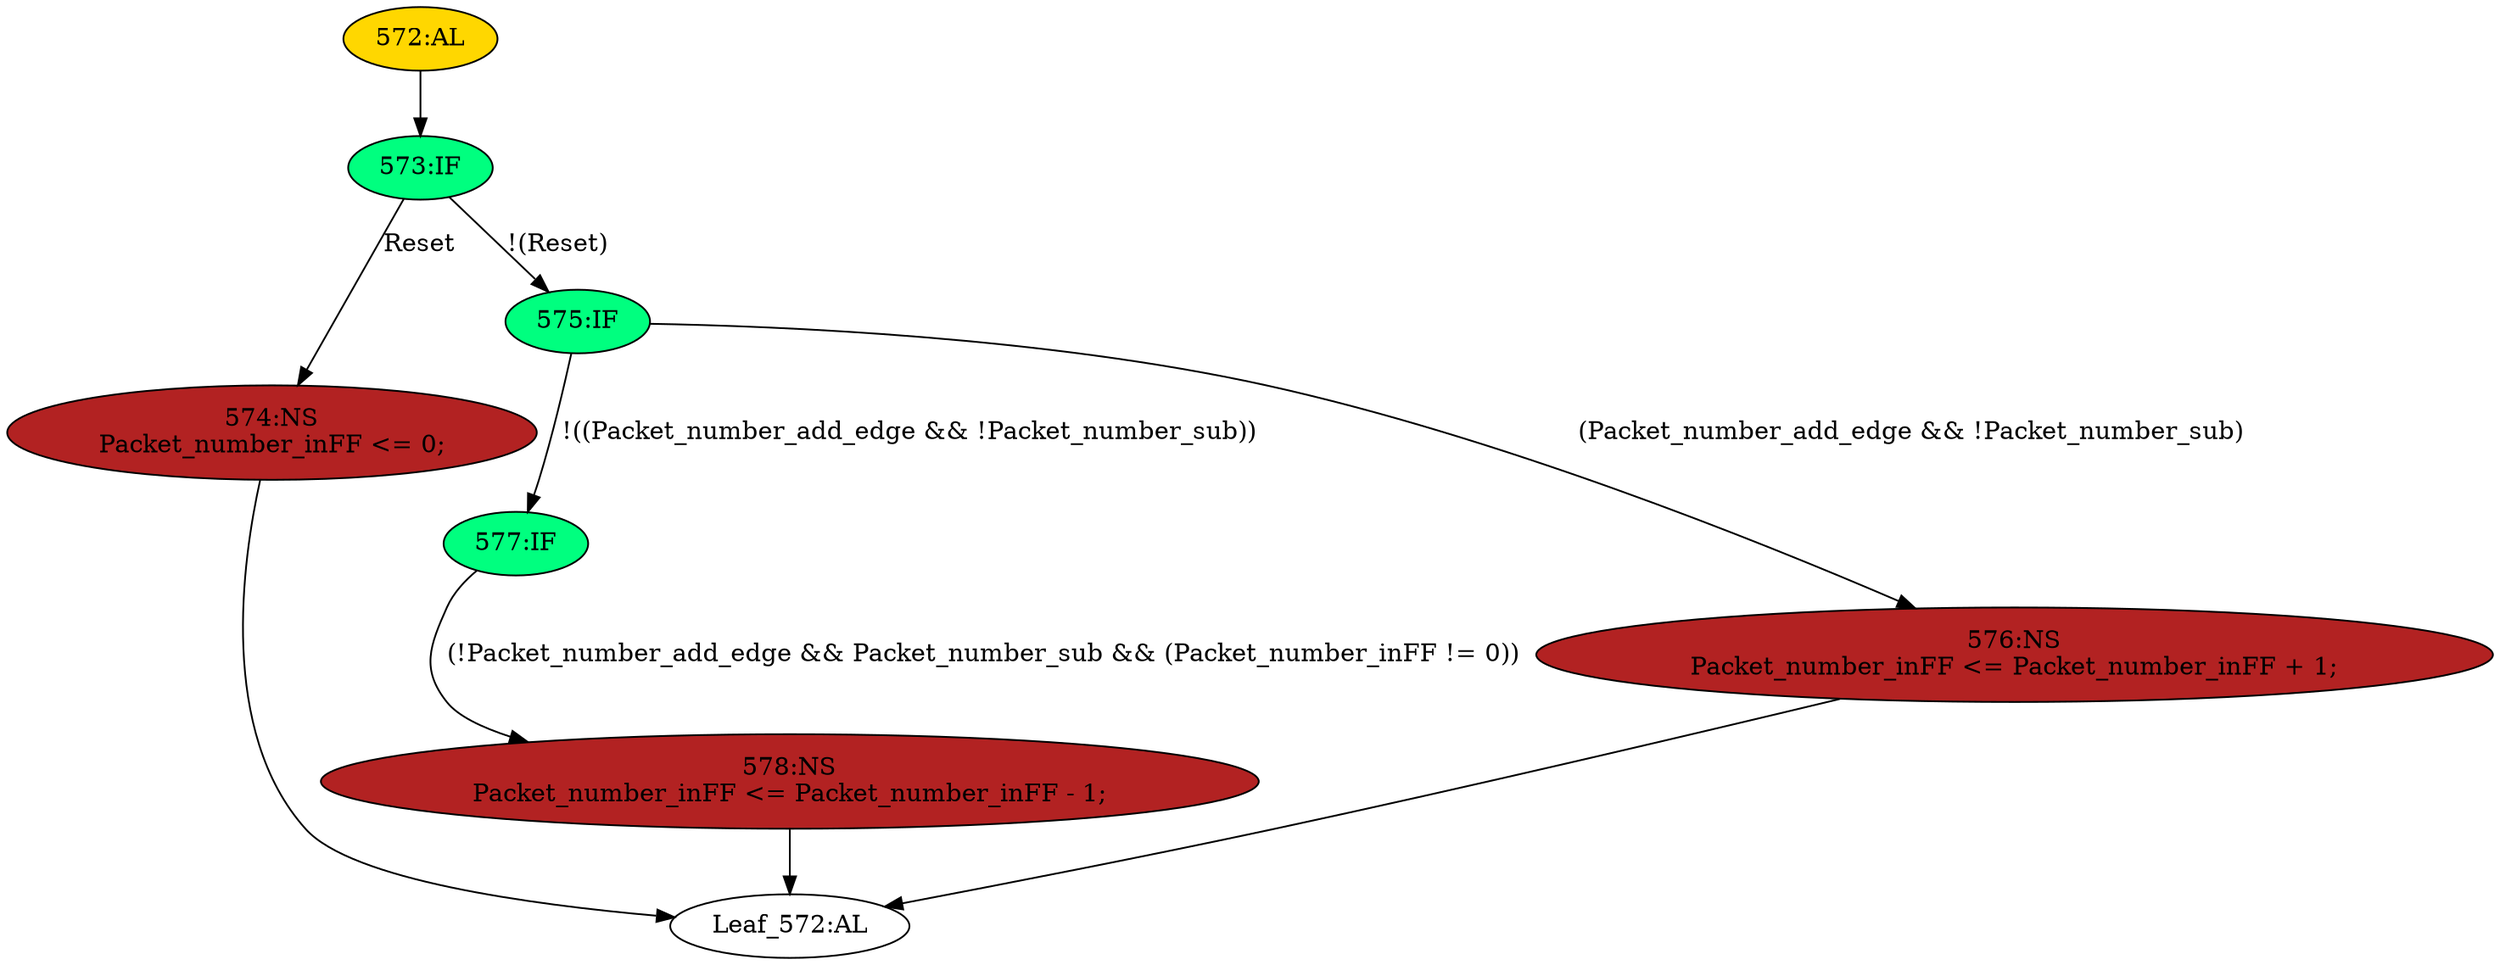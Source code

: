 strict digraph "" {
	node [label="\N"];
	"577:IF"	 [ast="<pyverilog.vparser.ast.IfStatement object at 0x7fbd1c2e6d50>",
		fillcolor=springgreen,
		label="577:IF",
		statements="[]",
		style=filled,
		typ=IfStatement];
	"578:NS"	 [ast="<pyverilog.vparser.ast.NonblockingSubstitution object at 0x7fbd1c2e6d90>",
		fillcolor=firebrick,
		label="578:NS
Packet_number_inFF <= Packet_number_inFF - 1;",
		statements="[<pyverilog.vparser.ast.NonblockingSubstitution object at 0x7fbd1c2e6d90>]",
		style=filled,
		typ=NonblockingSubstitution];
	"577:IF" -> "578:NS"	 [cond="['Packet_number_add_edge', 'Packet_number_sub', 'Packet_number_inFF']",
		label="(!Packet_number_add_edge && Packet_number_sub && (Packet_number_inFF != 0))",
		lineno=577];
	"573:IF"	 [ast="<pyverilog.vparser.ast.IfStatement object at 0x7fbd1c2d22d0>",
		fillcolor=springgreen,
		label="573:IF",
		statements="[]",
		style=filled,
		typ=IfStatement];
	"574:NS"	 [ast="<pyverilog.vparser.ast.NonblockingSubstitution object at 0x7fbd1c2d2710>",
		fillcolor=firebrick,
		label="574:NS
Packet_number_inFF <= 0;",
		statements="[<pyverilog.vparser.ast.NonblockingSubstitution object at 0x7fbd1c2d2710>]",
		style=filled,
		typ=NonblockingSubstitution];
	"573:IF" -> "574:NS"	 [cond="['Reset']",
		label=Reset,
		lineno=573];
	"575:IF"	 [ast="<pyverilog.vparser.ast.IfStatement object at 0x7fbd1c2d2310>",
		fillcolor=springgreen,
		label="575:IF",
		statements="[]",
		style=filled,
		typ=IfStatement];
	"573:IF" -> "575:IF"	 [cond="['Reset']",
		label="!(Reset)",
		lineno=573];
	"Leaf_572:AL"	 [def_var="['Packet_number_inFF']",
		label="Leaf_572:AL"];
	"574:NS" -> "Leaf_572:AL"	 [cond="[]",
		lineno=None];
	"572:AL"	 [ast="<pyverilog.vparser.ast.Always object at 0x7fbd1c2d28d0>",
		clk_sens=False,
		fillcolor=gold,
		label="572:AL",
		sens="['Clk_SYS', 'Reset']",
		statements="[]",
		style=filled,
		typ=Always,
		use_var="['Reset', 'Packet_number_inFF', 'Packet_number_sub', 'Packet_number_add_edge']"];
	"572:AL" -> "573:IF"	 [cond="[]",
		lineno=None];
	"576:NS"	 [ast="<pyverilog.vparser.ast.NonblockingSubstitution object at 0x7fbd1c2d2350>",
		fillcolor=firebrick,
		label="576:NS
Packet_number_inFF <= Packet_number_inFF + 1;",
		statements="[<pyverilog.vparser.ast.NonblockingSubstitution object at 0x7fbd1c2d2350>]",
		style=filled,
		typ=NonblockingSubstitution];
	"576:NS" -> "Leaf_572:AL"	 [cond="[]",
		lineno=None];
	"578:NS" -> "Leaf_572:AL"	 [cond="[]",
		lineno=None];
	"575:IF" -> "577:IF"	 [cond="['Packet_number_add_edge', 'Packet_number_sub']",
		label="!((Packet_number_add_edge && !Packet_number_sub))",
		lineno=575];
	"575:IF" -> "576:NS"	 [cond="['Packet_number_add_edge', 'Packet_number_sub']",
		label="(Packet_number_add_edge && !Packet_number_sub)",
		lineno=575];
}
